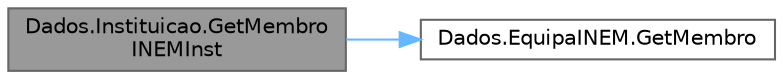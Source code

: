 digraph "Dados.Instituicao.GetMembroINEMInst"
{
 // LATEX_PDF_SIZE
  bgcolor="transparent";
  edge [fontname=Helvetica,fontsize=10,labelfontname=Helvetica,labelfontsize=10];
  node [fontname=Helvetica,fontsize=10,shape=box,height=0.2,width=0.4];
  rankdir="LR";
  Node1 [id="Node000001",label="Dados.Instituicao.GetMembro\lINEMInst",height=0.2,width=0.4,color="gray40", fillcolor="grey60", style="filled", fontcolor="black",tooltip="Funcao que devolve as informacoes de um membro do INEM da equipa de INEM da instituicao."];
  Node1 -> Node2 [id="edge1_Node000001_Node000002",color="steelblue1",style="solid",tooltip=" "];
  Node2 [id="Node000002",label="Dados.EquipaINEM.GetMembro",height=0.2,width=0.4,color="grey40", fillcolor="white", style="filled",URL="$class_dados_1_1_equipa_i_n_e_m.html#afad9b704cb3bed06515eabc0df8c36d5",tooltip="Funcao que devolve as informacoes de um membro do INEM."];
}
